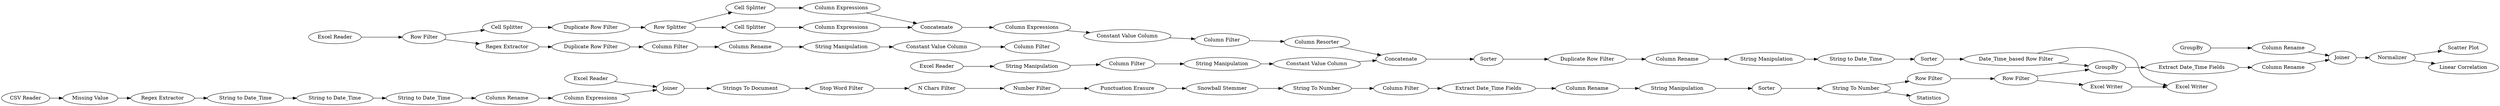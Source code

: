 digraph {
	"-8644352156890051342_59" [label="Constant Value Column"]
	"-8508697238611709732_63" [label=Sorter]
	"7016174020838853878_87" [label="Snowball Stemmer"]
	"-8644352156890051342_56" [label="Column Expressions"]
	"-1746079062580721577_80" [label=Sorter]
	"-1746079062580721577_84" [label="Row Filter"]
	"-8644352156890051342_52" [label="Cell Splitter"]
	"8051545350462266724_31" [label="Excel Reader"]
	"8051545350462266724_110" [label="Scatter Plot"]
	"-8644352156890051342_61" [label="Column Resorter"]
	"-8508697238611709732_64" [label="Duplicate Row Filter"]
	"-1746079062580721577_86" [label="String To Number"]
	"4283531814757524550_26" [label="String to Date_Time"]
	"7405722524306833920_57" [label="String Manipulation"]
	"-1342936369935370626_99" [label="Column Filter"]
	"-1746079062580721577_74" [label="String Manipulation"]
	"-8644352156890051342_54" [label="Column Expressions"]
	"7405722524306833920_47" [label="Column Filter"]
	"-8508697238611709732_65" [label="Column Rename"]
	"-8508697238611709732_89" [label="String to Date_Time"]
	"8051545350462266724_21" [label="CSV Reader"]
	"-1746079062580721577_44" [label="Extract Date_Time Fields"]
	"-2134656104508484650_106" [label="Column Rename"]
	"7405722524306833920_58" [label="Constant Value Column"]
	"8051545350462266724_77" [label="Excel Writer"]
	"7016174020838853878_41" [label="Punctuation Erasure"]
	"4283531814757524550_27" [label="String to Date_Time"]
	"8051545350462266724_35" [label="Row Filter"]
	"7016174020838853878_37" [label="Strings To Document"]
	"7016174020838853878_40" [label="Number Filter"]
	"4283531814757524550_30" [label=Joiner]
	"7016174020838853878_38" [label="Stop Word Filter"]
	"4283531814757524550_24" [label="Regex Extractor"]
	"-1746079062580721577_87" [label=Statistics]
	"-8508697238611709732_62" [label=Concatenate]
	"-2134656104508484650_102" [label=GroupBy]
	"-2134656104508484650_105" [label="Column Rename"]
	"-2134656104508484650_108" [label=Normalizer]
	"-1342936369935370626_34" [label="Regex Extractor"]
	"-2134656104508484650_104" [label="Extract Date_Time Fields"]
	"-8644352156890051342_50" [label="Row Splitter"]
	"4283531814757524550_25" [label="String to Date_Time"]
	"8051545350462266724_78" [label="Excel Writer"]
	"-1342936369935370626_36" [label="Duplicate Row Filter"]
	"-8508697238611709732_90" [label="String Manipulation"]
	"-8508697238611709732_91" [label="Date_Time_based Row Filter"]
	"4283531814757524550_23" [label="Missing Value"]
	"-1342936369935370626_98" [label="Column Rename"]
	"-1746079062580721577_85" [label="Row Filter"]
	"-8644352156890051342_48" [label="Cell Splitter"]
	"-8644352156890051342_49" [label="Duplicate Row Filter"]
	"-8508697238611709732_79" [label=Sorter]
	"-1746079062580721577_42" [label="String To Number"]
	"-1746079062580721577_45" [label="Column Rename"]
	"-1342936369935370626_97" [label="Column Filter"]
	"-8644352156890051342_53" [label="Column Expressions"]
	"-2134656104508484650_103" [label=GroupBy]
	"7016174020838853878_39" [label="N Chars Filter"]
	"-1342936369935370626_96" [label="String Manipulation"]
	"4283531814757524550_22" [label="Excel Reader"]
	"4283531814757524550_28" [label="Column Rename"]
	"-1746079062580721577_43" [label="Column Filter"]
	"7405722524306833920_46" [label="String Manipulation"]
	"8051545350462266724_32" [label="Excel Reader"]
	"-8644352156890051342_60" [label="Column Filter"]
	"-8644352156890051342_55" [label=Concatenate]
	"8051545350462266724_109" [label="Linear Correlation"]
	"-1342936369935370626_59" [label="Constant Value Column"]
	"-8644352156890051342_51" [label="Cell Splitter"]
	"-2134656104508484650_107" [label=Joiner]
	"4283531814757524550_29" [label="Column Expressions"]
	"-1746079062580721577_85" -> "-1746079062580721577_84"
	"7016174020838853878_41" -> "7016174020838853878_87"
	"8051545350462266724_31" -> "7405722524306833920_46"
	"-1746079062580721577_45" -> "-1746079062580721577_74"
	"-1746079062580721577_80" -> "-1746079062580721577_86"
	"-8508697238611709732_91" -> "-2134656104508484650_102"
	"-2134656104508484650_108" -> "8051545350462266724_110"
	"-8508697238611709732_90" -> "-8508697238611709732_89"
	"-8644352156890051342_54" -> "-8644352156890051342_55"
	"7405722524306833920_57" -> "7405722524306833920_58"
	"-1746079062580721577_86" -> "-1746079062580721577_85"
	"-8644352156890051342_53" -> "-8644352156890051342_55"
	"7016174020838853878_39" -> "7016174020838853878_40"
	"-8644352156890051342_51" -> "-8644352156890051342_53"
	"-2134656104508484650_107" -> "-2134656104508484650_108"
	"-8644352156890051342_50" -> "-8644352156890051342_52"
	"-8508697238611709732_64" -> "-8508697238611709732_65"
	"-1746079062580721577_74" -> "-1746079062580721577_80"
	"-1342936369935370626_59" -> "-1342936369935370626_99"
	"-8644352156890051342_55" -> "-8644352156890051342_56"
	"-1746079062580721577_44" -> "-1746079062580721577_45"
	"-2134656104508484650_103" -> "-2134656104508484650_106"
	"-1342936369935370626_96" -> "-1342936369935370626_59"
	"7405722524306833920_47" -> "7405722524306833920_57"
	"8051545350462266724_35" -> "-1342936369935370626_34"
	"-8644352156890051342_56" -> "-8644352156890051342_59"
	"-1342936369935370626_34" -> "-1342936369935370626_36"
	"4283531814757524550_23" -> "4283531814757524550_24"
	"-8644352156890051342_50" -> "-8644352156890051342_51"
	"-8508697238611709732_91" -> "8051545350462266724_78"
	"-2134656104508484650_105" -> "-2134656104508484650_107"
	"4283531814757524550_22" -> "4283531814757524550_30"
	"-8644352156890051342_48" -> "-8644352156890051342_49"
	"-8508697238611709732_89" -> "-8508697238611709732_79"
	"-1746079062580721577_84" -> "-2134656104508484650_102"
	"-8508697238611709732_62" -> "-8508697238611709732_63"
	"4283531814757524550_26" -> "4283531814757524550_27"
	"-2134656104508484650_104" -> "-2134656104508484650_105"
	"4283531814757524550_24" -> "4283531814757524550_25"
	"4283531814757524550_27" -> "4283531814757524550_28"
	"7016174020838853878_38" -> "7016174020838853878_39"
	"8051545350462266724_21" -> "4283531814757524550_23"
	"-8508697238611709732_63" -> "-8508697238611709732_64"
	"7016174020838853878_40" -> "7016174020838853878_41"
	"-1746079062580721577_84" -> "8051545350462266724_77"
	"7016174020838853878_37" -> "7016174020838853878_38"
	"7405722524306833920_46" -> "7405722524306833920_47"
	"-2134656104508484650_106" -> "-2134656104508484650_107"
	"-8508697238611709732_65" -> "-8508697238611709732_90"
	"-1342936369935370626_36" -> "-1342936369935370626_97"
	"-1746079062580721577_43" -> "-1746079062580721577_44"
	"-2134656104508484650_102" -> "-2134656104508484650_104"
	"-8508697238611709732_79" -> "-8508697238611709732_91"
	"-8644352156890051342_52" -> "-8644352156890051342_54"
	"4283531814757524550_25" -> "4283531814757524550_26"
	"-2134656104508484650_108" -> "8051545350462266724_109"
	"-1342936369935370626_97" -> "-1342936369935370626_98"
	"4283531814757524550_29" -> "4283531814757524550_30"
	"7016174020838853878_87" -> "-1746079062580721577_42"
	"7405722524306833920_58" -> "-8508697238611709732_62"
	"-1746079062580721577_42" -> "-1746079062580721577_43"
	"8051545350462266724_77" -> "8051545350462266724_78"
	"-8644352156890051342_61" -> "-8508697238611709732_62"
	"-8644352156890051342_60" -> "-8644352156890051342_61"
	"-8644352156890051342_59" -> "-8644352156890051342_60"
	"4283531814757524550_28" -> "4283531814757524550_29"
	"-1746079062580721577_86" -> "-1746079062580721577_87"
	"4283531814757524550_30" -> "7016174020838853878_37"
	"-8644352156890051342_49" -> "-8644352156890051342_50"
	"-1342936369935370626_98" -> "-1342936369935370626_96"
	"8051545350462266724_32" -> "8051545350462266724_35"
	"8051545350462266724_35" -> "-8644352156890051342_48"
	rankdir=LR
}
